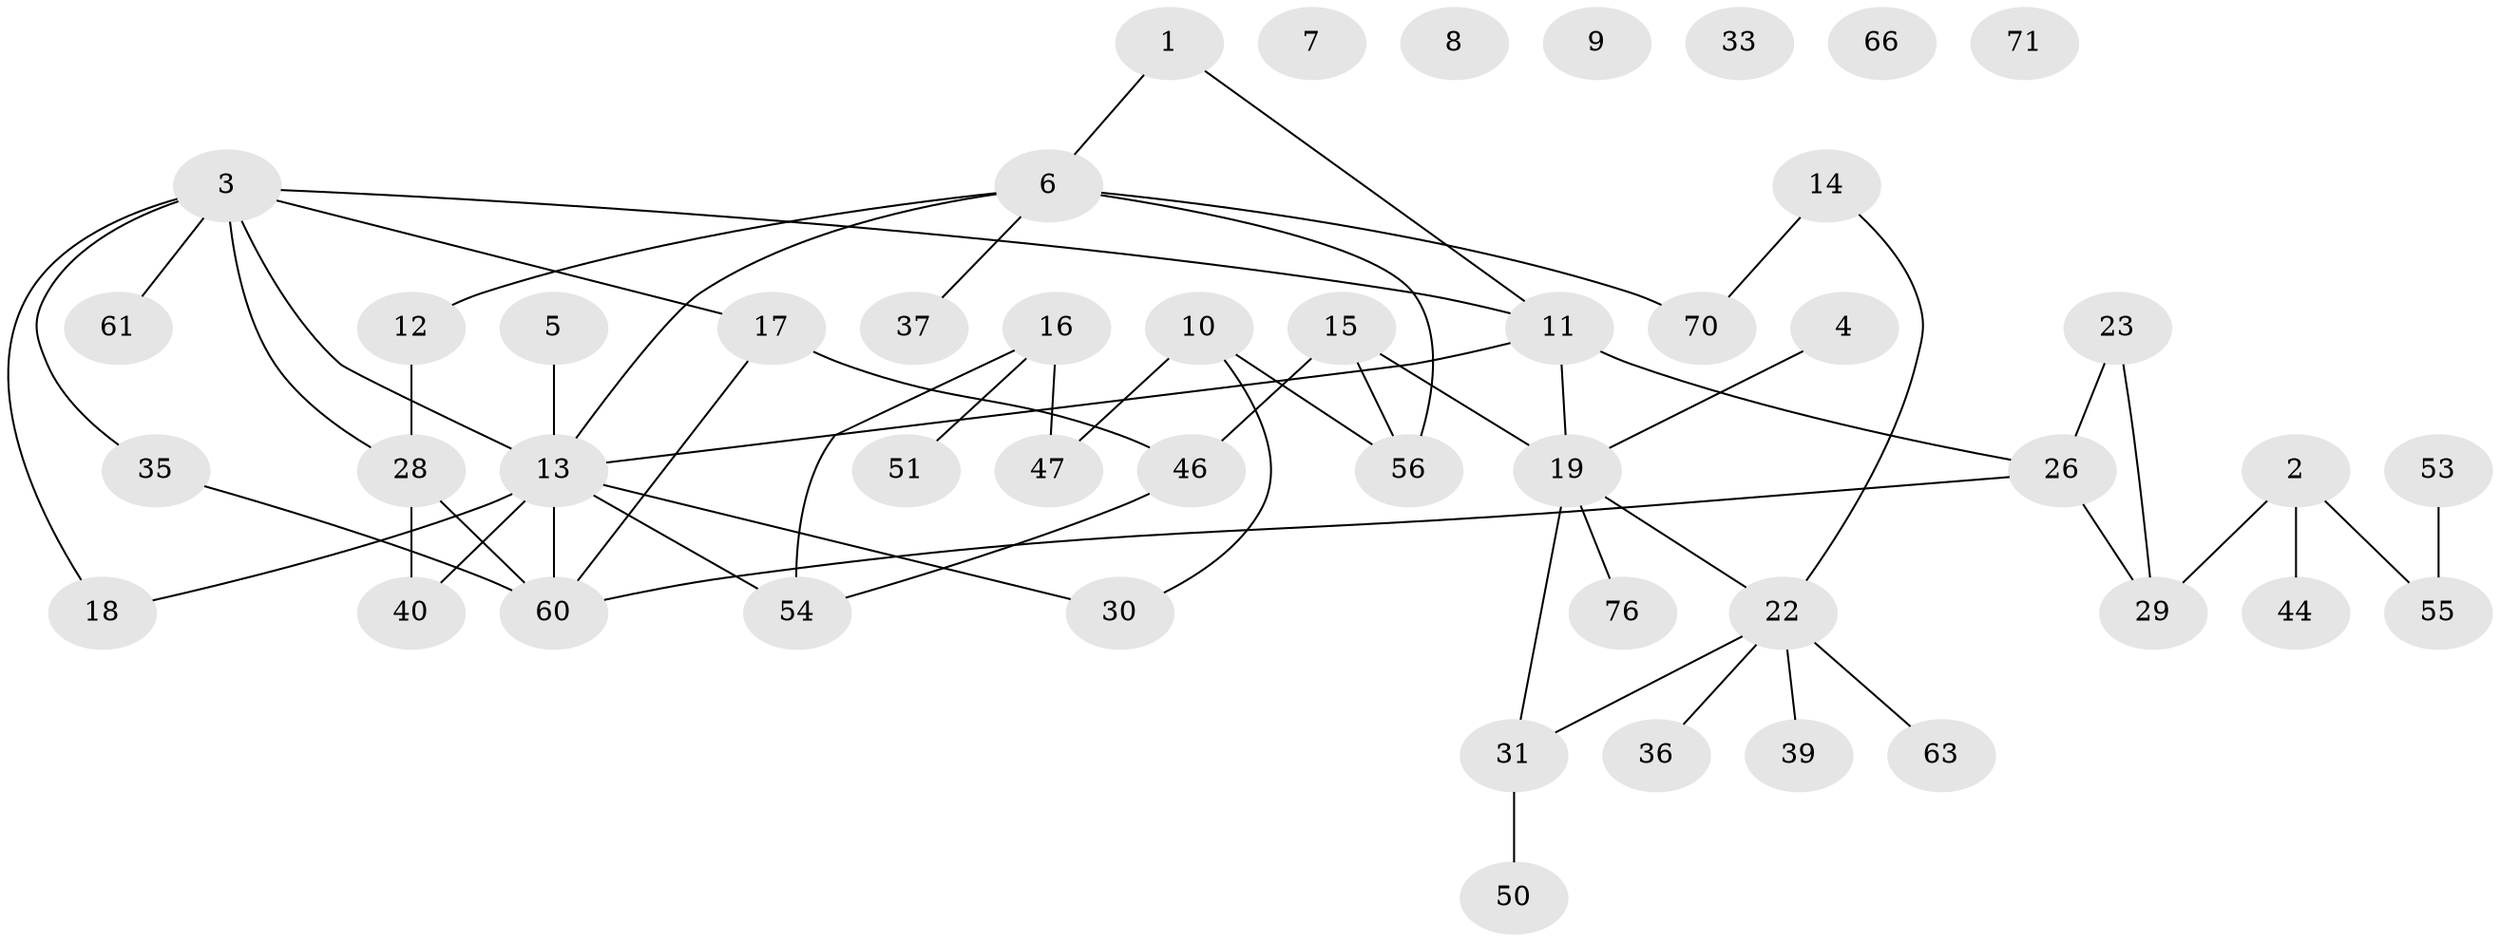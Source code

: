 // original degree distribution, {2: 0.275, 3: 0.25, 1: 0.225, 4: 0.1, 0: 0.075, 5: 0.05, 8: 0.0125, 6: 0.0125}
// Generated by graph-tools (version 1.1) at 2025/16/03/04/25 18:16:25]
// undirected, 48 vertices, 58 edges
graph export_dot {
graph [start="1"]
  node [color=gray90,style=filled];
  1 [super="+57"];
  2 [super="+25"];
  3 [super="+24"];
  4;
  5;
  6 [super="+52+43"];
  7;
  8;
  9;
  10 [super="+65"];
  11 [super="+27"];
  12 [super="+21"];
  13 [super="+68+69"];
  14;
  15 [super="+58"];
  16 [super="+80"];
  17 [super="+45"];
  18;
  19 [super="+49+20+38"];
  22 [super="+34"];
  23;
  26 [super="+75"];
  28 [super="+42+32"];
  29 [super="+59+41"];
  30;
  31 [super="+72"];
  33;
  35;
  36;
  37;
  39;
  40 [super="+62"];
  44 [super="+64"];
  46;
  47;
  50;
  51;
  53;
  54;
  55 [super="+74"];
  56;
  60 [super="+73"];
  61;
  63;
  66;
  70;
  71;
  76;
  1 -- 6;
  1 -- 11;
  2 -- 29;
  2 -- 44;
  2 -- 55;
  3 -- 35;
  3 -- 13 [weight=2];
  3 -- 17;
  3 -- 18;
  3 -- 61;
  3 -- 11;
  3 -- 28 [weight=2];
  4 -- 19;
  5 -- 13;
  6 -- 13;
  6 -- 56;
  6 -- 70;
  6 -- 12;
  6 -- 37;
  10 -- 30;
  10 -- 56;
  10 -- 47;
  11 -- 19;
  11 -- 13;
  11 -- 26;
  12 -- 28 [weight=2];
  13 -- 18;
  13 -- 54;
  13 -- 30;
  13 -- 40;
  13 -- 60;
  14 -- 22;
  14 -- 70;
  15 -- 46;
  15 -- 56;
  15 -- 19;
  16 -- 54;
  16 -- 51;
  16 -- 47;
  17 -- 60;
  17 -- 46;
  19 -- 31;
  19 -- 76;
  19 -- 22;
  22 -- 39;
  22 -- 36;
  22 -- 63;
  22 -- 31;
  23 -- 26;
  23 -- 29;
  26 -- 29;
  26 -- 60;
  28 -- 40 [weight=2];
  28 -- 60;
  31 -- 50;
  35 -- 60;
  46 -- 54;
  53 -- 55;
}
